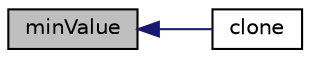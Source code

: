 digraph "minValue"
{
  bgcolor="transparent";
  edge [fontname="Helvetica",fontsize="10",labelfontname="Helvetica",labelfontsize="10"];
  node [fontname="Helvetica",fontsize="10",shape=record];
  rankdir="LR";
  Node34 [label="minValue",height=0.2,width=0.4,color="black", fillcolor="grey75", style="filled", fontcolor="black"];
  Node34 -> Node35 [dir="back",color="midnightblue",fontsize="10",style="solid",fontname="Helvetica"];
  Node35 [label="clone",height=0.2,width=0.4,color="black",URL="$a24781.html#a21164a3ff1c6fcc4219312d16afa9c90",tooltip="Construct and return a clone. "];
}
